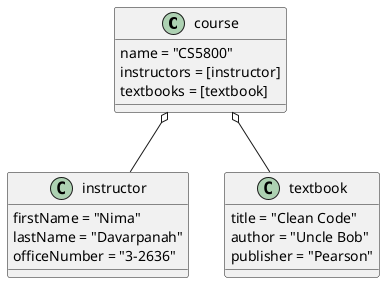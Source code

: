 @startuml
course o-- instructor
course o-- textbook

object "<u>instructor:Instructor</u>" as instructor {
  firstName = "Nima"
  lastName = "Davarpanah"
  officeNumber = "3-2636"
}

object "<u>textbook:Textbook</u>" as textbook {
  title = "Clean Code"
  author = "Uncle Bob"
  publisher = "Pearson"
}

object "<u>course:Course</u>" as course {
  name = "CS5800"
  instructors = [instructor]
  textbooks = [textbook]
}
@enduml
